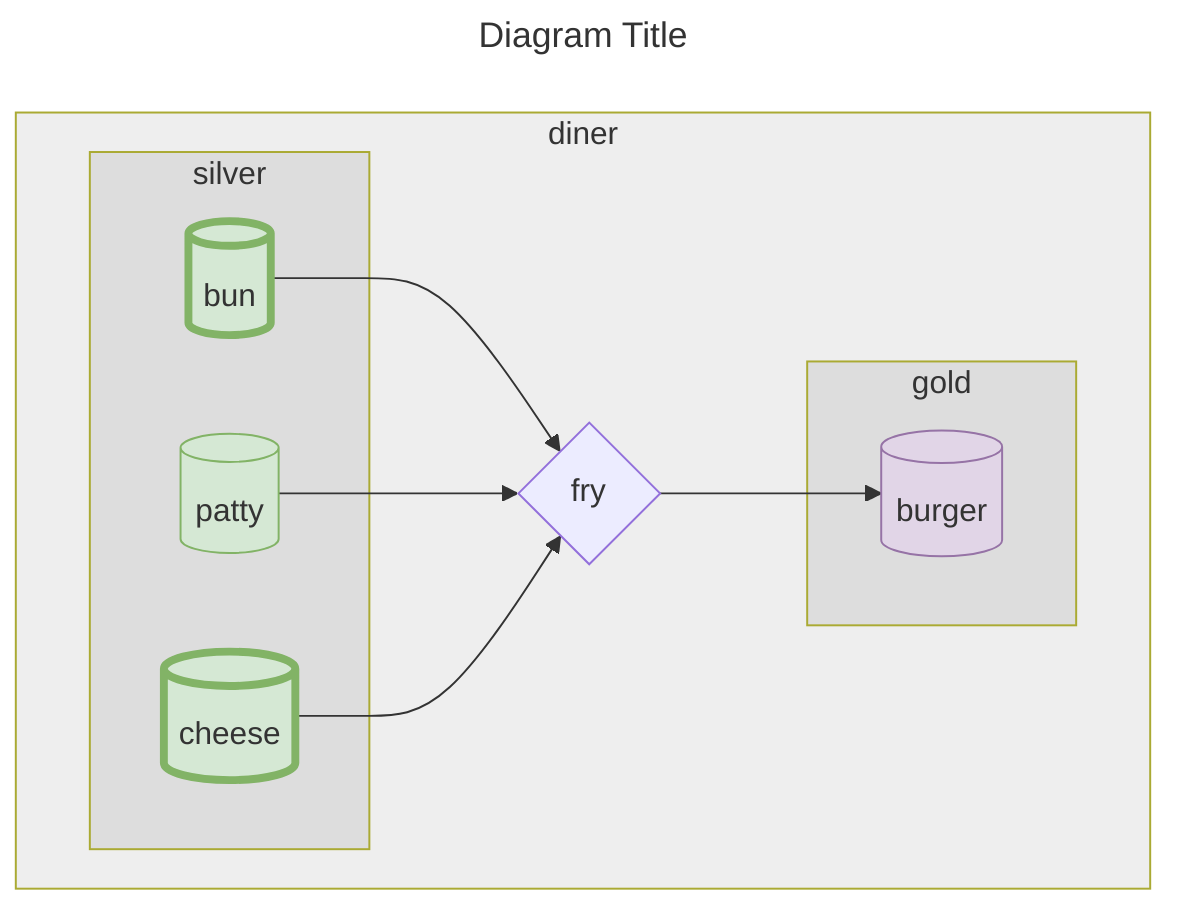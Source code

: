 ---
title: Diagram Title
---
flowchart TD
    classDef layer-1 fill:#eeeeee
    classDef layer-2 fill:#dddddd
    classDef original fill:#ffffff,stroke:#555555,stroke-width:4px
    classDef exchange fill:#ffe6cc,stroke:#d79b00
    classDef exchange-original fill:#ffe6cc,stroke:#d79b00,stroke-width:4px
    classDef analysis fill:#e1d5e7,stroke:#9673a6
    classDef analysis-original fill:#e1d5e7,stroke:#9673a6,stroke-width:4px
    classDef retention fill:#d5e8d4,stroke:#82b366
    classDef retention-original fill:#d5e8d4,stroke:#82b366,stroke-width:4px
    diner:::layer-1
    subgraph diner
        fry{fry}
        silver:::layer-2
        gold:::layer-2
        bun --> fry
        patty --> fry
        cheese --> fry
        fry --> burger
        subgraph silver
            cheese[(cheese)]:::retention-original
            bun[(bun)]:::retention-original
            patty[(patty)]:::retention
        end
        subgraph gold
            burger[(burger)]:::analysis
        end
    end
